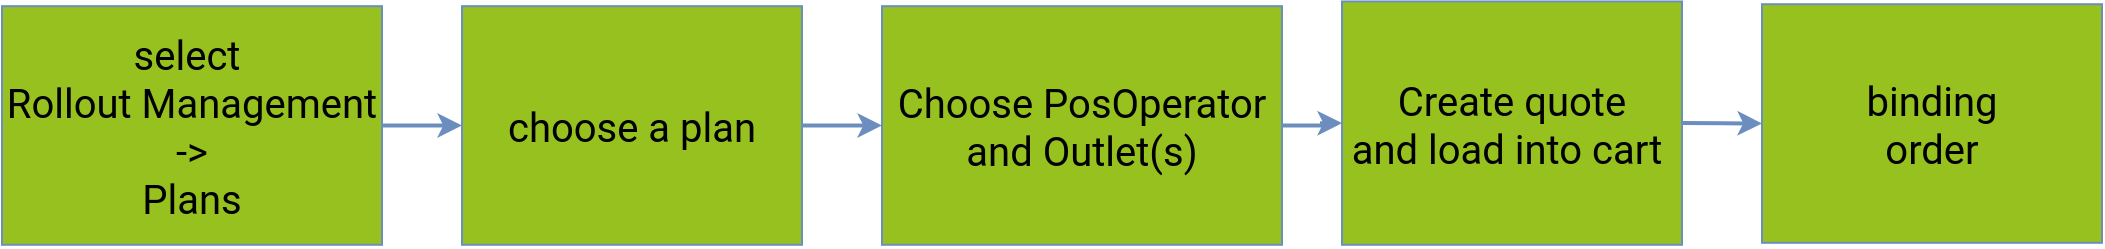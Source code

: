 <mxfile version="14.4.3" type="device"><diagram id="fw1CYnBIhIgkDYqiorUx" name="Seite-1"><mxGraphModel dx="1595" dy="482" grid="1" gridSize="10" guides="1" tooltips="1" connect="1" arrows="1" fold="1" page="1" pageScale="1" pageWidth="827" pageHeight="1169" math="0" shadow="0"><root><mxCell id="0"/><mxCell id="1" parent="0"/><mxCell id="8VPwMqRnByvh82J0pIzx-1" value="&lt;font data-font-src=&quot;https://fonts.googleapis.com/css?family=Roboto&quot; style=&quot;font-size: 20px;&quot;&gt;select&amp;nbsp;&lt;br style=&quot;font-size: 20px;&quot;&gt;Rollout Management&lt;br style=&quot;font-size: 20px;&quot;&gt;-&amp;gt;&lt;br style=&quot;font-size: 20px;&quot;&gt;Plans&lt;br style=&quot;font-size: 20px;&quot;&gt;&lt;/font&gt;" style="rounded=0;whiteSpace=wrap;html=1;strokeColor=#6c8ebf;fillColor=#96C11F;fontFamily=Roboto;fontSource=https%3A%2F%2Ffonts.googleapis.com%2Fcss%3Ffamily%3DRoboto;fontSize=20;" vertex="1" parent="1"><mxGeometry x="-292" y="206.097" width="190" height="119.294" as="geometry"/></mxCell><mxCell id="8VPwMqRnByvh82J0pIzx-2" value="&lt;span style=&quot;font-size: 20px;&quot;&gt;choose a plan&lt;/span&gt;" style="rounded=0;whiteSpace=wrap;html=1;strokeColor=#6c8ebf;fillColor=#96C11F;fontFamily=Roboto;fontSource=https%3A%2F%2Ffonts.googleapis.com%2Fcss%3Ffamily%3DRoboto;fontSize=20;" vertex="1" parent="1"><mxGeometry x="-62" y="206.097" width="170" height="119.294" as="geometry"/></mxCell><mxCell id="8VPwMqRnByvh82J0pIzx-3" value="" style="edgeStyle=orthogonalEdgeStyle;rounded=0;orthogonalLoop=1;jettySize=auto;html=1;fillColor=#dae8fc;strokeColor=#6c8ebf;exitX=1;exitY=0.5;exitDx=0;exitDy=0;entryX=0;entryY=0.5;entryDx=0;entryDy=0;strokeWidth=2;" edge="1" parent="1" source="8VPwMqRnByvh82J0pIzx-1" target="8VPwMqRnByvh82J0pIzx-2"><mxGeometry relative="1" as="geometry"><mxPoint x="670" y="250.895" as="sourcePoint"/><mxPoint x="710" y="250.895" as="targetPoint"/></mxGeometry></mxCell><mxCell id="8VPwMqRnByvh82J0pIzx-4" value="&lt;font style=&quot;font-size: 20px;&quot;&gt;&lt;span style=&quot;font-size: 20px;&quot;&gt;binding&lt;br style=&quot;font-size: 20px;&quot;&gt;order&lt;br style=&quot;font-size: 20px;&quot;&gt;&lt;/span&gt;&lt;/font&gt;" style="rounded=0;whiteSpace=wrap;html=1;strokeColor=#6c8ebf;fillColor=#96C11F;fontFamily=Roboto;fontSource=https%3A%2F%2Ffonts.googleapis.com%2Fcss%3Ffamily%3DRoboto;fontSize=20;" vertex="1" parent="1"><mxGeometry x="588" y="205.103" width="170" height="119.294" as="geometry"/></mxCell><mxCell id="8VPwMqRnByvh82J0pIzx-5" value="&lt;font style=&quot;font-size: 20px;&quot;&gt;&lt;span style=&quot;font-size: 20px;&quot;&gt;Choose PosOperator and Outlet(s)&lt;/span&gt;&lt;/font&gt;" style="rounded=0;whiteSpace=wrap;html=1;strokeColor=#6c8ebf;fillColor=#96C11F;fontFamily=Roboto;fontSource=https%3A%2F%2Ffonts.googleapis.com%2Fcss%3Ffamily%3DRoboto;fontSize=20;" vertex="1" parent="1"><mxGeometry x="148" y="206.097" width="200" height="119.294" as="geometry"/></mxCell><mxCell id="8VPwMqRnByvh82J0pIzx-6" value="" style="edgeStyle=orthogonalEdgeStyle;rounded=0;orthogonalLoop=1;jettySize=auto;html=1;fillColor=#dae8fc;strokeColor=#6c8ebf;exitX=1;exitY=0.5;exitDx=0;exitDy=0;strokeWidth=2;" edge="1" parent="1" source="8VPwMqRnByvh82J0pIzx-2" target="8VPwMqRnByvh82J0pIzx-5"><mxGeometry relative="1" as="geometry"><mxPoint x="430" y="81.895" as="sourcePoint"/><mxPoint x="510" y="81.895" as="targetPoint"/></mxGeometry></mxCell><mxCell id="8VPwMqRnByvh82J0pIzx-7" value="&lt;font style=&quot;font-size: 20px;&quot;&gt;&lt;span style=&quot;font-size: 20px;&quot;&gt;Create quote&lt;br style=&quot;font-size: 20px;&quot;&gt;and load into cart&amp;nbsp;&lt;br style=&quot;font-size: 20px;&quot;&gt;&lt;/span&gt;&lt;/font&gt;" style="rounded=0;whiteSpace=wrap;html=1;strokeColor=#6c8ebf;fillColor=#96C11F;fontFamily=Roboto;fontSource=https%3A%2F%2Ffonts.googleapis.com%2Fcss%3Ffamily%3DRoboto;fontSize=20;" vertex="1" parent="1"><mxGeometry x="378" y="203.731" width="170" height="121.66" as="geometry"/></mxCell><mxCell id="8VPwMqRnByvh82J0pIzx-8" value="" style="edgeStyle=orthogonalEdgeStyle;rounded=0;orthogonalLoop=1;jettySize=auto;html=1;fillColor=#dae8fc;strokeColor=#6c8ebf;entryX=0;entryY=0.5;entryDx=0;entryDy=0;strokeWidth=2;" edge="1" parent="1" source="8VPwMqRnByvh82J0pIzx-5" target="8VPwMqRnByvh82J0pIzx-7"><mxGeometry relative="1" as="geometry"><mxPoint x="680" y="81.895" as="sourcePoint"/><mxPoint x="750" y="81.895" as="targetPoint"/></mxGeometry></mxCell><mxCell id="8VPwMqRnByvh82J0pIzx-9" value="" style="edgeStyle=orthogonalEdgeStyle;rounded=0;orthogonalLoop=1;jettySize=auto;html=1;fillColor=#dae8fc;strokeColor=#6c8ebf;strokeWidth=2;exitX=1;exitY=0.5;exitDx=0;exitDy=0;entryX=0;entryY=0.5;entryDx=0;entryDy=0;" edge="1" parent="1" source="8VPwMqRnByvh82J0pIzx-7" target="8VPwMqRnByvh82J0pIzx-4"><mxGeometry relative="1" as="geometry"><mxPoint x="1120" y="81.915" as="sourcePoint"/><mxPoint x="1150" y="80.712" as="targetPoint"/></mxGeometry></mxCell></root></mxGraphModel></diagram></mxfile>